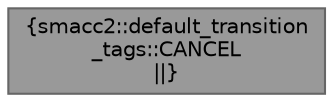 digraph "smacc2::default_transition_tags::CANCEL"
{
 // LATEX_PDF_SIZE
  bgcolor="transparent";
  edge [fontname=Helvetica,fontsize=10,labelfontname=Helvetica,labelfontsize=10];
  node [fontname=Helvetica,fontsize=10,shape=box,height=0.2,width=0.4];
  Node1 [label="{smacc2::default_transition\l_tags::CANCEL\n||}",height=0.2,width=0.4,color="gray40", fillcolor="grey60", style="filled", fontcolor="black",tooltip=" "];
}
